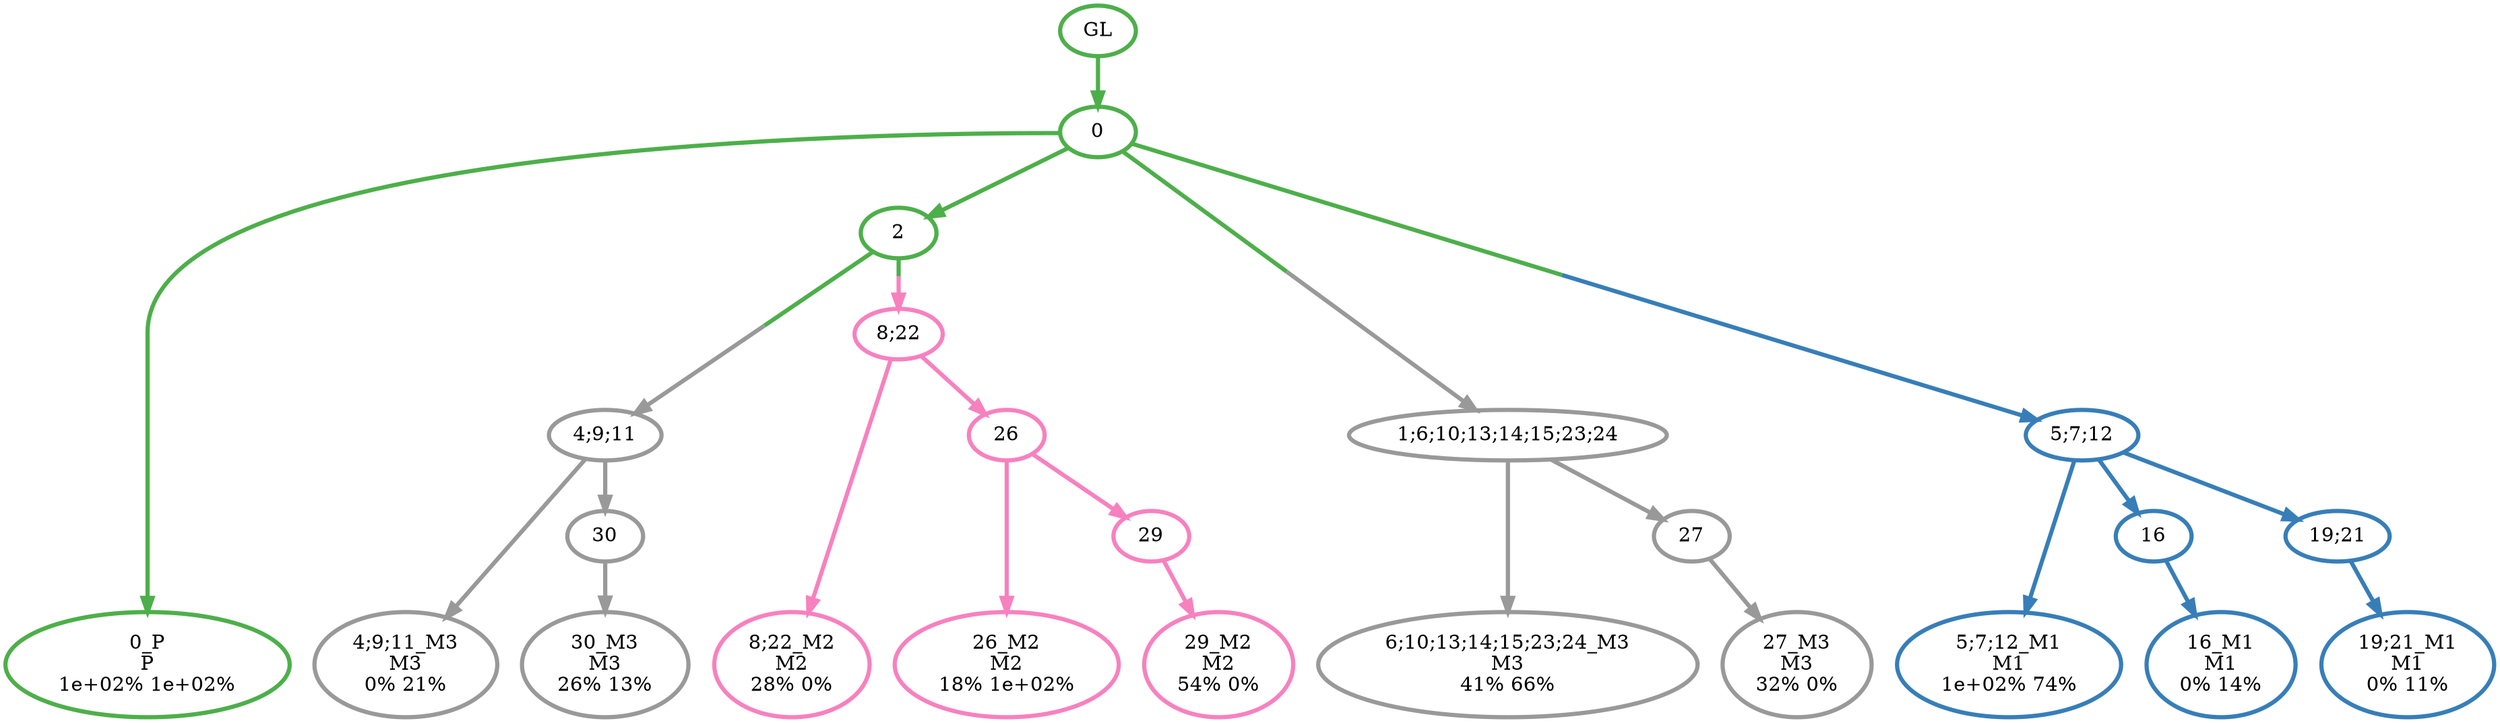 digraph T {
	{
		rank=same
		21 [penwidth=3,colorscheme=set19,color=3,label="0_P\nP\n1e+02% 1e+02%"]
		19 [penwidth=3,colorscheme=set19,color=2,label="5;7;12_M1\nM1\n1e+02% 74%"]
		17 [penwidth=3,colorscheme=set19,color=2,label="16_M1\nM1\n0% 14%"]
		15 [penwidth=3,colorscheme=set19,color=2,label="19;21_M1\nM1\n0% 11%"]
		14 [penwidth=3,colorscheme=set19,color=8,label="8;22_M2\nM2\n28% 0%"]
		12 [penwidth=3,colorscheme=set19,color=8,label="26_M2\nM2\n18% 1e+02%"]
		10 [penwidth=3,colorscheme=set19,color=8,label="29_M2\nM2\n54% 0%"]
		9 [penwidth=3,colorscheme=set19,color=9,label="6;10;13;14;15;23;24_M3\nM3\n41% 66%"]
		7 [penwidth=3,colorscheme=set19,color=9,label="27_M3\nM3\n32% 0%"]
		6 [penwidth=3,colorscheme=set19,color=9,label="4;9;11_M3\nM3\n0% 21%"]
		4 [penwidth=3,colorscheme=set19,color=9,label="30_M3\nM3\n26% 13%"]
	}
	23 [penwidth=3,colorscheme=set19,color=3,label="GL"]
	22 [penwidth=3,colorscheme=set19,color=3,label="0"]
	20 [penwidth=3,colorscheme=set19,color=3,label="2"]
	18 [penwidth=3,colorscheme=set19,color=2,label="16"]
	16 [penwidth=3,colorscheme=set19,color=2,label="19;21"]
	13 [penwidth=3,colorscheme=set19,color=8,label="26"]
	11 [penwidth=3,colorscheme=set19,color=8,label="29"]
	8 [penwidth=3,colorscheme=set19,color=9,label="27"]
	5 [penwidth=3,colorscheme=set19,color=9,label="30"]
	3 [penwidth=3,colorscheme=set19,color=9,label="1;6;10;13;14;15;23;24"]
	2 [penwidth=3,colorscheme=set19,color=9,label="4;9;11"]
	1 [penwidth=3,colorscheme=set19,color=8,label="8;22"]
	0 [penwidth=3,colorscheme=set19,color=2,label="5;7;12"]
	23 -> 22 [penwidth=3,colorscheme=set19,color=3]
	22 -> 21 [penwidth=3,colorscheme=set19,color=3]
	22 -> 20 [penwidth=3,colorscheme=set19,color=3]
	22 -> 3 [penwidth=3,colorscheme=set19,color="3;0.5:9"]
	22 -> 0 [penwidth=3,colorscheme=set19,color="3;0.5:2"]
	20 -> 2 [penwidth=3,colorscheme=set19,color="3;0.5:9"]
	20 -> 1 [penwidth=3,colorscheme=set19,color="3;0.5:8"]
	18 -> 17 [penwidth=3,colorscheme=set19,color=2]
	16 -> 15 [penwidth=3,colorscheme=set19,color=2]
	13 -> 12 [penwidth=3,colorscheme=set19,color=8]
	13 -> 11 [penwidth=3,colorscheme=set19,color=8]
	11 -> 10 [penwidth=3,colorscheme=set19,color=8]
	8 -> 7 [penwidth=3,colorscheme=set19,color=9]
	5 -> 4 [penwidth=3,colorscheme=set19,color=9]
	3 -> 9 [penwidth=3,colorscheme=set19,color=9]
	3 -> 8 [penwidth=3,colorscheme=set19,color=9]
	2 -> 6 [penwidth=3,colorscheme=set19,color=9]
	2 -> 5 [penwidth=3,colorscheme=set19,color=9]
	1 -> 14 [penwidth=3,colorscheme=set19,color=8]
	1 -> 13 [penwidth=3,colorscheme=set19,color=8]
	0 -> 19 [penwidth=3,colorscheme=set19,color=2]
	0 -> 18 [penwidth=3,colorscheme=set19,color=2]
	0 -> 16 [penwidth=3,colorscheme=set19,color=2]
}

